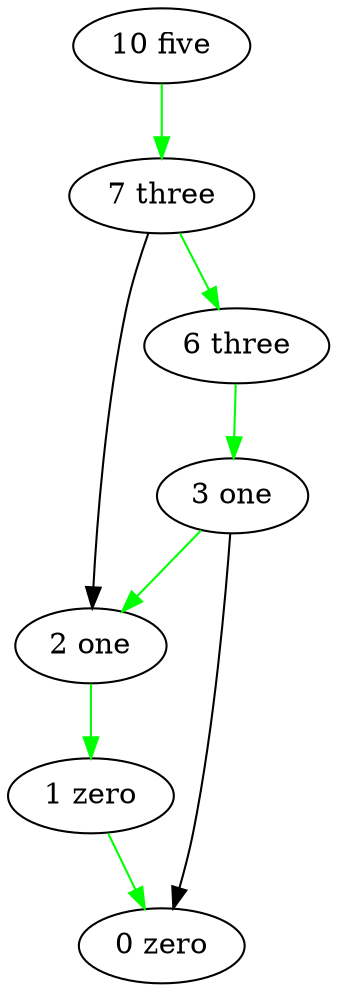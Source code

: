 digraph 5 {
	"0 zero";
	"3 one";
	"2 one";
	"7 three";
	"6 three";
	"10 five";
	"1 zero";
	"3 one" -> "0 zero";
	"1 zero" -> "0 zero" [dir = forward color = "green"];
	"6 three" -> "3 one" [dir = forward color = "green"];
	"7 three" -> "2 one";
	"3 one" -> "2 one" [dir = forward color = "green"];
	"10 five" -> "7 three" [dir = forward color = "green"];
	"7 three" -> "6 three" [dir = forward color = "green"];
	"2 one" -> "1 zero" [dir = forward color = "green"];
	}
